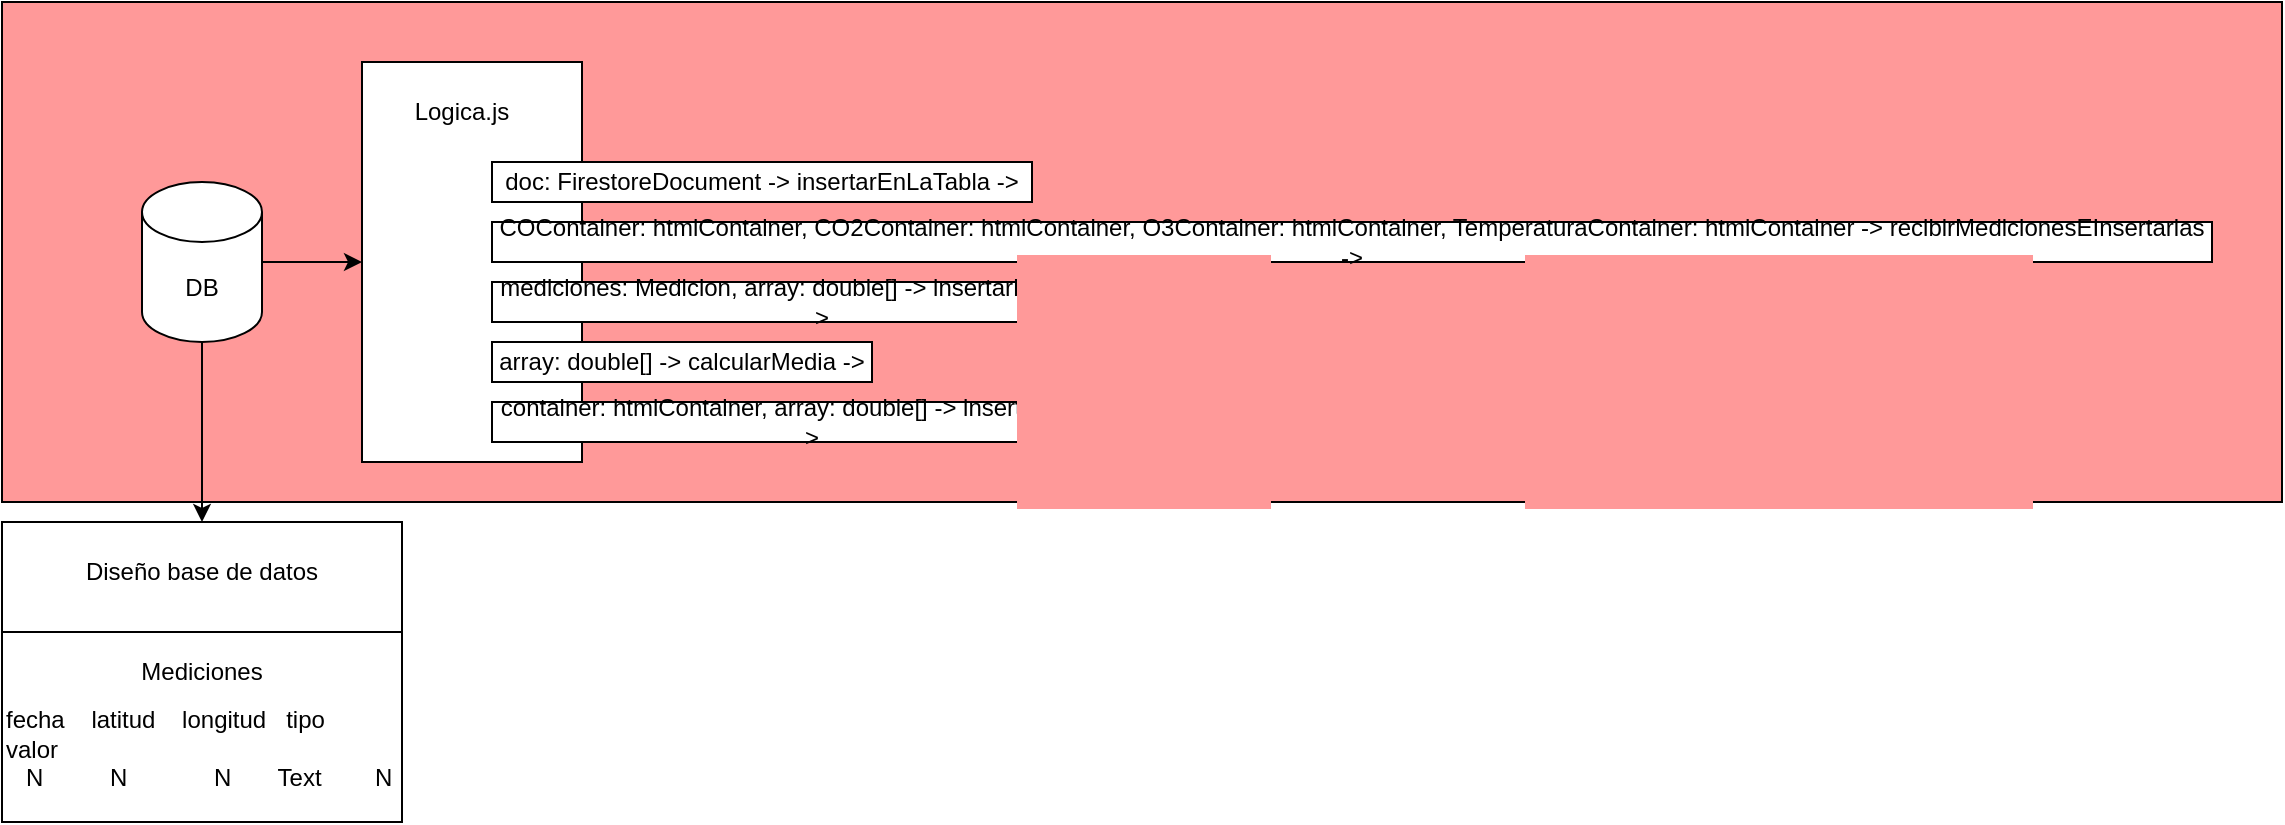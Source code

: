 <mxfile version="15.8.6" type="device"><diagram id="I2LqOA0B7ECwfsOfyO-j" name="Page-1"><mxGraphModel dx="1483" dy="806" grid="1" gridSize="10" guides="1" tooltips="1" connect="1" arrows="1" fold="1" page="1" pageScale="1" pageWidth="827" pageHeight="1169" math="0" shadow="0"><root><mxCell id="0"/><mxCell id="1" parent="0"/><mxCell id="MJ4GvaWIP2UG6Qbj8r9r-2" value="" style="rounded=0;whiteSpace=wrap;html=1;fillColor=#FF9999;" parent="1" vertex="1"><mxGeometry x="80" y="170" width="1140" height="250" as="geometry"/></mxCell><mxCell id="MJ4GvaWIP2UG6Qbj8r9r-3" value="" style="rounded=0;whiteSpace=wrap;html=1;" parent="1" vertex="1"><mxGeometry x="260" y="200" width="110" height="200" as="geometry"/></mxCell><mxCell id="MJ4GvaWIP2UG6Qbj8r9r-4" value="Logica.js" style="text;html=1;strokeColor=none;fillColor=none;align=center;verticalAlign=middle;whiteSpace=wrap;rounded=0;" parent="1" vertex="1"><mxGeometry x="280" y="210" width="60" height="30" as="geometry"/></mxCell><mxCell id="wyvjXFpggOrAxFaupI8B-1" value="" style="edgeStyle=orthogonalEdgeStyle;rounded=0;orthogonalLoop=1;jettySize=auto;html=1;" edge="1" parent="1" source="MJ4GvaWIP2UG6Qbj8r9r-14" target="MJ4GvaWIP2UG6Qbj8r9r-3"><mxGeometry relative="1" as="geometry"/></mxCell><mxCell id="wyvjXFpggOrAxFaupI8B-5" value="" style="edgeStyle=orthogonalEdgeStyle;rounded=0;orthogonalLoop=1;jettySize=auto;html=1;" edge="1" parent="1" source="MJ4GvaWIP2UG6Qbj8r9r-14" target="wyvjXFpggOrAxFaupI8B-4"><mxGeometry relative="1" as="geometry"/></mxCell><mxCell id="MJ4GvaWIP2UG6Qbj8r9r-14" value="DB" style="shape=cylinder3;whiteSpace=wrap;html=1;boundedLbl=1;backgroundOutline=1;size=15;" parent="1" vertex="1"><mxGeometry x="150" y="260" width="60" height="80" as="geometry"/></mxCell><mxCell id="wyvjXFpggOrAxFaupI8B-4" value="" style="whiteSpace=wrap;html=1;" vertex="1" parent="1"><mxGeometry x="80" y="430" width="200" height="150" as="geometry"/></mxCell><mxCell id="wyvjXFpggOrAxFaupI8B-6" value="Diseño base de datos" style="text;html=1;strokeColor=none;fillColor=none;align=center;verticalAlign=middle;whiteSpace=wrap;rounded=0;" vertex="1" parent="1"><mxGeometry x="80" y="440" width="200" height="30" as="geometry"/></mxCell><mxCell id="wyvjXFpggOrAxFaupI8B-9" value="" style="rounded=0;whiteSpace=wrap;html=1;" vertex="1" parent="1"><mxGeometry x="80" y="485" width="200" height="95" as="geometry"/></mxCell><mxCell id="wyvjXFpggOrAxFaupI8B-10" value="Mediciones" style="text;html=1;strokeColor=none;fillColor=none;align=center;verticalAlign=middle;whiteSpace=wrap;rounded=0;" vertex="1" parent="1"><mxGeometry x="150" y="490" width="60" height="30" as="geometry"/></mxCell><mxCell id="wyvjXFpggOrAxFaupI8B-11" value="&lt;div align=&quot;left&quot;&gt;fecha&amp;nbsp;&amp;nbsp;&amp;nbsp; latitud&amp;nbsp;&amp;nbsp;&amp;nbsp; longitud&amp;nbsp;&amp;nbsp; tipo&amp;nbsp;&amp;nbsp;&amp;nbsp;&amp;nbsp; valor&lt;/div&gt;" style="text;html=1;strokeColor=none;fillColor=none;align=left;verticalAlign=middle;whiteSpace=wrap;rounded=0;" vertex="1" parent="1"><mxGeometry x="80" y="521" width="200" height="30" as="geometry"/></mxCell><mxCell id="wyvjXFpggOrAxFaupI8B-12" value="&lt;div align=&quot;left&quot;&gt;&amp;nbsp;&amp;nbsp; N&amp;nbsp;&amp;nbsp;&amp;nbsp;&amp;nbsp;&amp;nbsp;&amp;nbsp;&amp;nbsp;&amp;nbsp;&amp;nbsp; N&amp;nbsp;&amp;nbsp;&amp;nbsp;&amp;nbsp;&amp;nbsp;&amp;nbsp;&amp;nbsp;&amp;nbsp;&amp;nbsp;&amp;nbsp;&amp;nbsp;&amp;nbsp; N&amp;nbsp;&amp;nbsp;&amp;nbsp;&amp;nbsp;&amp;nbsp;&amp;nbsp; Text&amp;nbsp;&amp;nbsp;&amp;nbsp;&amp;nbsp;&amp;nbsp;&amp;nbsp;&amp;nbsp; N&lt;br&gt;&lt;/div&gt;" style="text;html=1;strokeColor=none;fillColor=none;align=left;verticalAlign=middle;whiteSpace=wrap;rounded=0;" vertex="1" parent="1"><mxGeometry x="80" y="548" width="200" height="20" as="geometry"/></mxCell><mxCell id="wyvjXFpggOrAxFaupI8B-15" value="doc: FirestoreDocument -&amp;gt; insertarEnLaTabla -&amp;gt;" style="rounded=0;whiteSpace=wrap;html=1;autosize=1;" vertex="1" parent="1"><mxGeometry x="325" y="250" width="270" height="20" as="geometry"/></mxCell><mxCell id="wyvjXFpggOrAxFaupI8B-16" value="COContainer: htmlContainer, CO2Container: htmlContainer, O3Container: htmlContainer, TemperaturaContainer: htmlContainer -&amp;gt; recibirMedicionesEInsertarlas -&amp;gt;" style="rounded=0;whiteSpace=wrap;html=1;autosize=1;" vertex="1" parent="1"><mxGeometry x="325" y="280" width="860" height="20" as="geometry"/></mxCell><mxCell id="wyvjXFpggOrAxFaupI8B-17" value="mediciones: Medicion, array: double[] -&amp;gt; insertarEnSuArray -&amp;gt; " style="rounded=0;whiteSpace=wrap;html=1;autosize=1;" vertex="1" parent="1"><mxGeometry x="325" y="310" width="330" height="20" as="geometry"/></mxCell><mxCell id="wyvjXFpggOrAxFaupI8B-18" value="array: double[] -&amp;gt; calcularMedia -&amp;gt;" style="rounded=0;whiteSpace=wrap;html=1;autosize=1;" vertex="1" parent="1"><mxGeometry x="325" y="340" width="190" height="20" as="geometry"/></mxCell><mxCell id="wyvjXFpggOrAxFaupI8B-19" value="container: htmlContainer, array: double[] -&amp;gt; insertarMedia -&amp;gt; " style="rounded=0;whiteSpace=wrap;html=1;autosize=1;" vertex="1" parent="1"><mxGeometry x="325" y="370" width="320" height="20" as="geometry"/></mxCell></root></mxGraphModel></diagram></mxfile>
